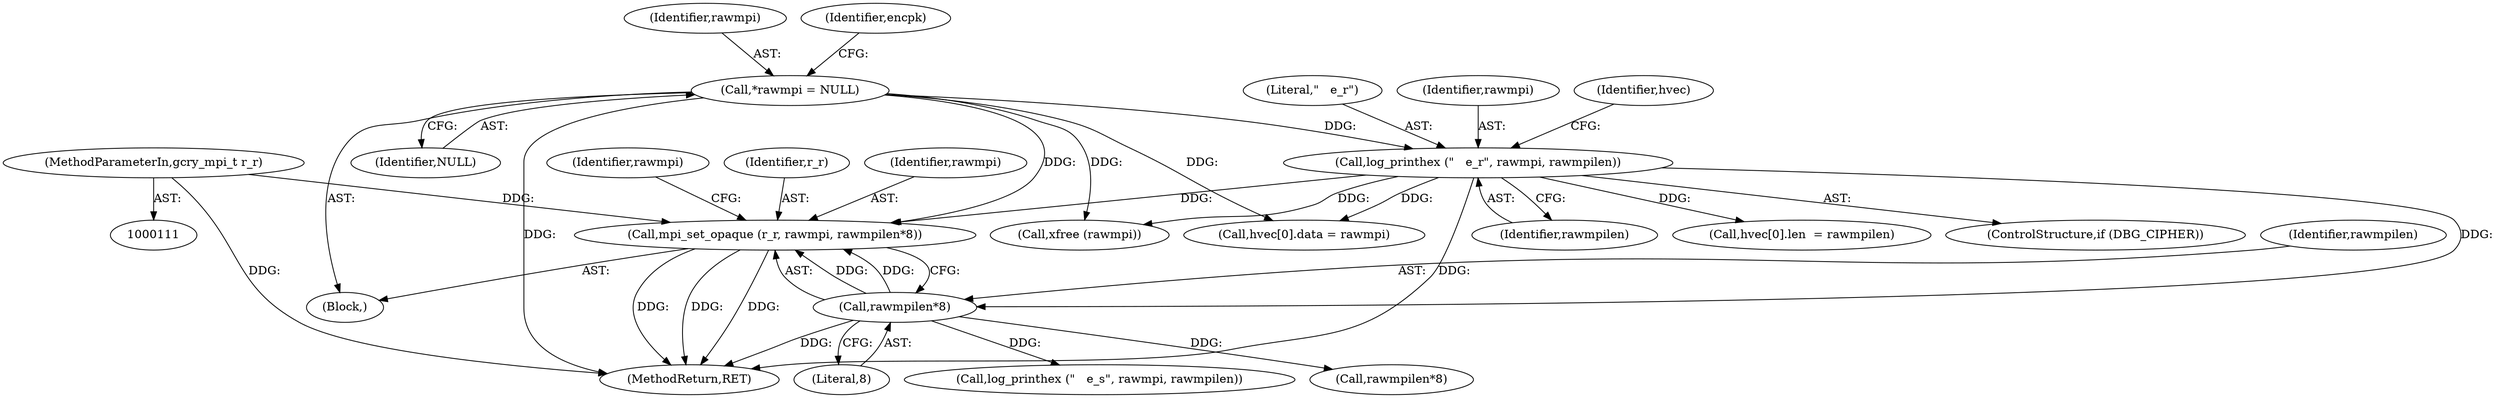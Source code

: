 digraph "0_gnupg_5a22de904a0a366ae79f03ff1e13a1232a89e26b@pointer" {
"1000514" [label="(Call,mpi_set_opaque (r_r, rawmpi, rawmpilen*8))"];
"1000114" [label="(MethodParameterIn,gcry_mpi_t r_r)"];
"1000434" [label="(Call,log_printhex (\"   e_r\", rawmpi, rawmpilen))"];
"1000134" [label="(Call,*rawmpi = NULL)"];
"1000517" [label="(Call,rawmpilen*8)"];
"1000136" [label="(Identifier,NULL)"];
"1000438" [label="(Call,hvec[0].data = rawmpi)"];
"1000521" [label="(Identifier,rawmpi)"];
"1000576" [label="(Call,rawmpilen*8)"];
"1000515" [label="(Identifier,r_r)"];
"1000517" [label="(Call,rawmpilen*8)"];
"1000134" [label="(Call,*rawmpi = NULL)"];
"1000519" [label="(Literal,8)"];
"1000441" [label="(Identifier,hvec)"];
"1000610" [label="(MethodReturn,RET)"];
"1000135" [label="(Identifier,rawmpi)"];
"1000437" [label="(Identifier,rawmpilen)"];
"1000569" [label="(Call,log_printhex (\"   e_s\", rawmpi, rawmpilen))"];
"1000434" [label="(Call,log_printhex (\"   e_r\", rawmpi, rawmpilen))"];
"1000516" [label="(Identifier,rawmpi)"];
"1000518" [label="(Identifier,rawmpilen)"];
"1000435" [label="(Literal,\"   e_r\")"];
"1000140" [label="(Identifier,encpk)"];
"1000514" [label="(Call,mpi_set_opaque (r_r, rawmpi, rawmpilen*8))"];
"1000452" [label="(Call,hvec[0].len  = rawmpilen)"];
"1000432" [label="(ControlStructure,if (DBG_CIPHER))"];
"1000606" [label="(Call,xfree (rawmpi))"];
"1000114" [label="(MethodParameterIn,gcry_mpi_t r_r)"];
"1000436" [label="(Identifier,rawmpi)"];
"1000118" [label="(Block,)"];
"1000514" -> "1000118"  [label="AST: "];
"1000514" -> "1000517"  [label="CFG: "];
"1000515" -> "1000514"  [label="AST: "];
"1000516" -> "1000514"  [label="AST: "];
"1000517" -> "1000514"  [label="AST: "];
"1000521" -> "1000514"  [label="CFG: "];
"1000514" -> "1000610"  [label="DDG: "];
"1000514" -> "1000610"  [label="DDG: "];
"1000514" -> "1000610"  [label="DDG: "];
"1000114" -> "1000514"  [label="DDG: "];
"1000434" -> "1000514"  [label="DDG: "];
"1000134" -> "1000514"  [label="DDG: "];
"1000517" -> "1000514"  [label="DDG: "];
"1000517" -> "1000514"  [label="DDG: "];
"1000114" -> "1000111"  [label="AST: "];
"1000114" -> "1000610"  [label="DDG: "];
"1000434" -> "1000432"  [label="AST: "];
"1000434" -> "1000437"  [label="CFG: "];
"1000435" -> "1000434"  [label="AST: "];
"1000436" -> "1000434"  [label="AST: "];
"1000437" -> "1000434"  [label="AST: "];
"1000441" -> "1000434"  [label="CFG: "];
"1000434" -> "1000610"  [label="DDG: "];
"1000134" -> "1000434"  [label="DDG: "];
"1000434" -> "1000438"  [label="DDG: "];
"1000434" -> "1000452"  [label="DDG: "];
"1000434" -> "1000517"  [label="DDG: "];
"1000434" -> "1000606"  [label="DDG: "];
"1000134" -> "1000118"  [label="AST: "];
"1000134" -> "1000136"  [label="CFG: "];
"1000135" -> "1000134"  [label="AST: "];
"1000136" -> "1000134"  [label="AST: "];
"1000140" -> "1000134"  [label="CFG: "];
"1000134" -> "1000610"  [label="DDG: "];
"1000134" -> "1000438"  [label="DDG: "];
"1000134" -> "1000606"  [label="DDG: "];
"1000517" -> "1000519"  [label="CFG: "];
"1000518" -> "1000517"  [label="AST: "];
"1000519" -> "1000517"  [label="AST: "];
"1000517" -> "1000610"  [label="DDG: "];
"1000517" -> "1000569"  [label="DDG: "];
"1000517" -> "1000576"  [label="DDG: "];
}
